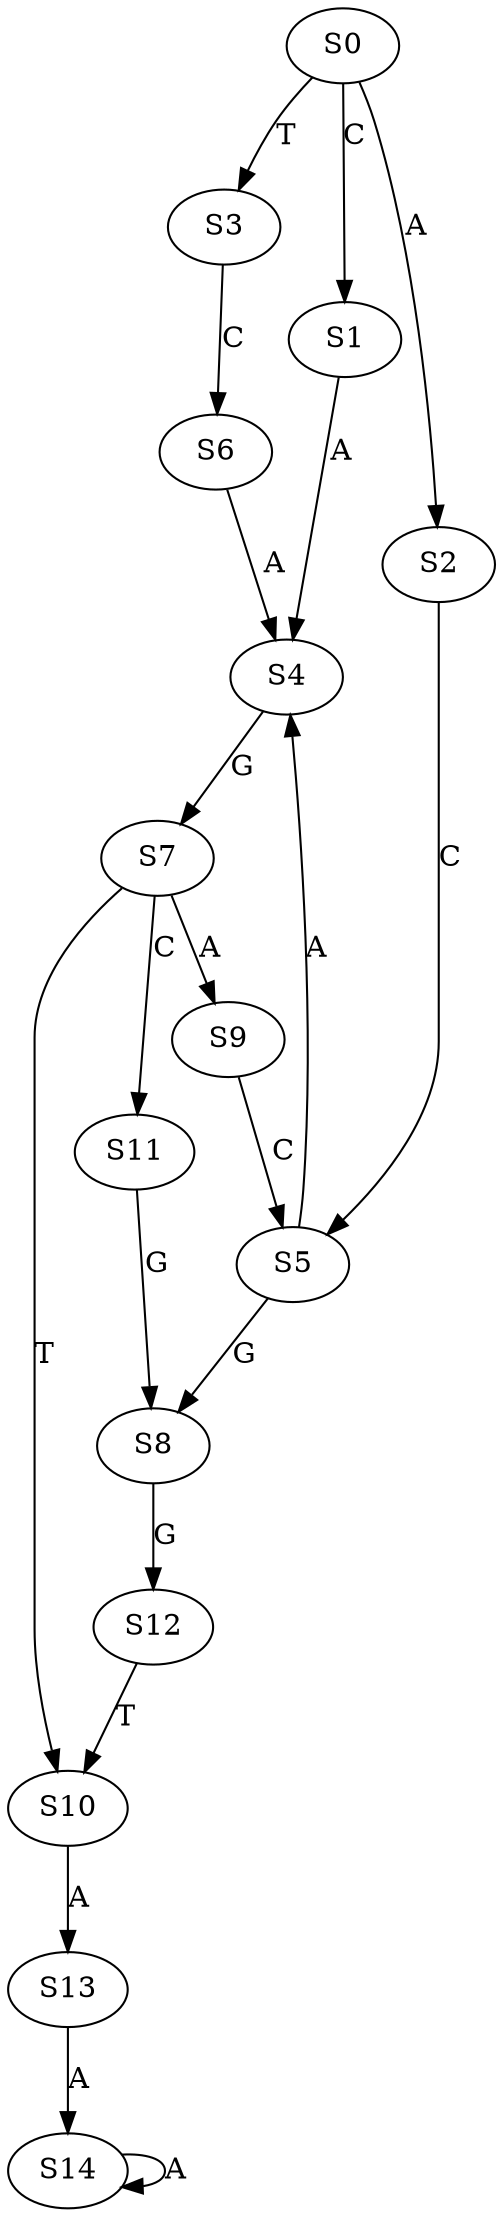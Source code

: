 strict digraph  {
	S0 -> S1 [ label = C ];
	S0 -> S2 [ label = A ];
	S0 -> S3 [ label = T ];
	S1 -> S4 [ label = A ];
	S2 -> S5 [ label = C ];
	S3 -> S6 [ label = C ];
	S4 -> S7 [ label = G ];
	S5 -> S8 [ label = G ];
	S5 -> S4 [ label = A ];
	S6 -> S4 [ label = A ];
	S7 -> S9 [ label = A ];
	S7 -> S10 [ label = T ];
	S7 -> S11 [ label = C ];
	S8 -> S12 [ label = G ];
	S9 -> S5 [ label = C ];
	S10 -> S13 [ label = A ];
	S11 -> S8 [ label = G ];
	S12 -> S10 [ label = T ];
	S13 -> S14 [ label = A ];
	S14 -> S14 [ label = A ];
}
